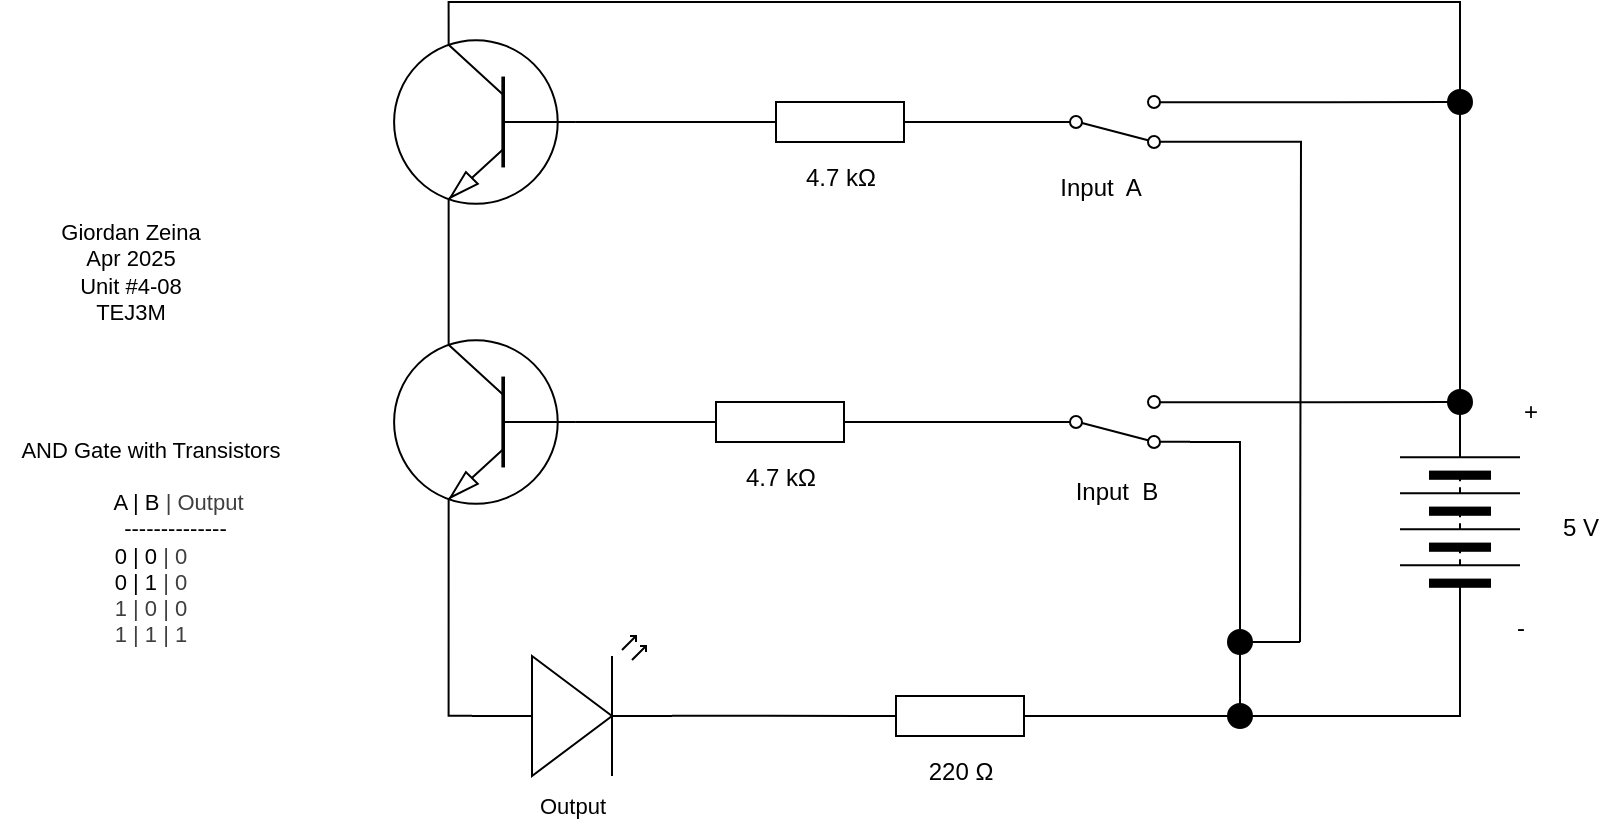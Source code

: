 <mxfile>
    <diagram id="BvqMlZEBjz63Au88WsNJ" name="Page-1">
        <mxGraphModel dx="635" dy="658" grid="1" gridSize="10" guides="1" tooltips="1" connect="1" arrows="1" fold="1" page="1" pageScale="1" pageWidth="827" pageHeight="1169" math="0" shadow="0">
            <root>
                <mxCell id="0"/>
                <mxCell id="1" parent="0"/>
                <mxCell id="2" value="&lt;div&gt;&lt;font color=&quot;#000000&quot;&gt;AND Gate with Transistors&lt;/font&gt;&lt;/div&gt;&lt;div&gt;&lt;font color=&quot;#000000&quot;&gt;&lt;br&gt;&lt;/font&gt;&lt;/div&gt;&lt;div&gt;&lt;span style=&quot;&quot;&gt;&amp;nbsp; &amp;nbsp; &amp;nbsp; &amp;nbsp; &amp;nbsp;A | B&amp;nbsp;&lt;/span&gt;&lt;span style=&quot;color: rgb(63, 63, 63); background-color: transparent;&quot;&gt;|&amp;nbsp;&lt;/span&gt;&lt;span style=&quot;color: rgb(63, 63, 63); background-color: transparent;&quot;&gt;Output&lt;/span&gt;&lt;/div&gt;&lt;div&gt;&lt;span style=&quot;&quot;&gt;&amp;nbsp; &amp;nbsp; &amp;nbsp; &amp;nbsp; --------------&lt;/span&gt;&lt;/div&gt;&lt;div&gt;&lt;span style=&quot;&quot;&gt;0 | 0&amp;nbsp;&lt;/span&gt;&lt;span style=&quot;color: rgb(63, 63, 63); background-color: transparent;&quot;&gt;|&lt;/span&gt;&lt;span style=&quot;color: rgb(63, 63, 63); background-color: transparent;&quot;&gt;&amp;nbsp;0&lt;/span&gt;&lt;/div&gt;&lt;div&gt;&lt;font color=&quot;#000000&quot;&gt;0 | 1&amp;nbsp;&lt;/font&gt;&lt;span style=&quot;color: rgb(63, 63, 63); background-color: transparent;&quot;&gt;|&lt;/span&gt;&lt;span style=&quot;color: rgb(63, 63, 63); background-color: transparent;&quot;&gt;&amp;nbsp;0&lt;/span&gt;&lt;/div&gt;&lt;div&gt;&lt;span style=&quot;color: rgb(63, 63, 63); background-color: transparent;&quot;&gt;1&amp;nbsp;&lt;/span&gt;&lt;span style=&quot;color: rgb(63, 63, 63); background-color: transparent;&quot;&gt;|&lt;/span&gt;&lt;span style=&quot;color: rgb(63, 63, 63); background-color: transparent;&quot;&gt;&amp;nbsp;0&amp;nbsp;&lt;/span&gt;&lt;span style=&quot;color: rgb(63, 63, 63); background-color: transparent;&quot;&gt;|&lt;/span&gt;&lt;span style=&quot;color: rgb(63, 63, 63); background-color: transparent;&quot;&gt;&amp;nbsp;0&lt;/span&gt;&lt;/div&gt;&lt;div&gt;&lt;span style=&quot;color: rgb(63, 63, 63); background-color: transparent;&quot;&gt;1&amp;nbsp;&lt;/span&gt;&lt;span style=&quot;color: rgb(63, 63, 63); background-color: transparent;&quot;&gt;|&lt;/span&gt;&lt;span style=&quot;color: rgb(63, 63, 63); background-color: transparent;&quot;&gt;&amp;nbsp;1&amp;nbsp;&lt;/span&gt;&lt;span style=&quot;color: rgb(63, 63, 63); background-color: transparent;&quot;&gt;|&lt;/span&gt;&lt;span style=&quot;color: rgb(63, 63, 63); background-color: transparent;&quot;&gt;&amp;nbsp;1&lt;/span&gt;&lt;/div&gt;" style="text;html=1;align=center;verticalAlign=middle;resizable=0;points=[];autosize=1;strokeColor=none;fillColor=none;fontFamily=Helvetica;fontSize=11;fontColor=default;labelBackgroundColor=none;" vertex="1" parent="1">
                    <mxGeometry x="10" y="300" width="150" height="120" as="geometry"/>
                </mxCell>
                <mxCell id="3" value="&lt;div&gt;&lt;font color=&quot;#000000&quot;&gt;Giordan Zeina&lt;/font&gt;&lt;/div&gt;&lt;div&gt;&lt;font color=&quot;#000000&quot;&gt;Apr 2025&lt;/font&gt;&lt;/div&gt;&lt;div&gt;&lt;font color=&quot;#000000&quot;&gt;Unit #4-08&lt;/font&gt;&lt;/div&gt;&lt;div&gt;&lt;font color=&quot;#000000&quot;&gt;TEJ3M&lt;/font&gt;&lt;/div&gt;" style="text;html=1;align=center;verticalAlign=middle;resizable=0;points=[];autosize=1;strokeColor=none;fillColor=none;fontFamily=Helvetica;fontSize=11;fontColor=default;labelBackgroundColor=none;" vertex="1" parent="1">
                    <mxGeometry x="30" y="190" width="90" height="70" as="geometry"/>
                </mxCell>
                <mxCell id="4" value="" style="pointerEvents=1;verticalLabelPosition=bottom;shadow=0;dashed=0;align=center;html=1;verticalAlign=top;shape=mxgraph.electrical.resistors.resistor_1;" vertex="1" parent="1">
                    <mxGeometry x="440" y="437" width="100" height="20" as="geometry"/>
                </mxCell>
                <mxCell id="5" value="" style="pointerEvents=1;verticalLabelPosition=bottom;shadow=0;dashed=0;align=center;html=1;verticalAlign=top;shape=mxgraph.electrical.resistors.resistor_1;" vertex="1" parent="1">
                    <mxGeometry x="350" y="290" width="100" height="20" as="geometry"/>
                </mxCell>
                <mxCell id="6" value="" style="pointerEvents=1;verticalLabelPosition=bottom;shadow=0;dashed=0;align=center;html=1;verticalAlign=top;shape=mxgraph.electrical.resistors.resistor_1;" vertex="1" parent="1">
                    <mxGeometry x="380" y="140" width="100" height="20" as="geometry"/>
                </mxCell>
                <mxCell id="7" value="" style="verticalLabelPosition=bottom;shadow=0;dashed=0;align=center;html=1;verticalAlign=top;shape=mxgraph.electrical.transistors.npn_transistor_1;flipH=1;" vertex="1" parent="1">
                    <mxGeometry x="205" y="250" width="95" height="100" as="geometry"/>
                </mxCell>
                <mxCell id="8" value="" style="verticalLabelPosition=bottom;shadow=0;dashed=0;align=center;html=1;verticalAlign=top;shape=mxgraph.electrical.transistors.npn_transistor_1;flipH=1;" vertex="1" parent="1">
                    <mxGeometry x="205" y="100" width="95" height="100" as="geometry"/>
                </mxCell>
                <mxCell id="34" style="edgeStyle=orthogonalEdgeStyle;shape=connector;curved=0;rounded=0;html=1;exitX=1;exitY=0.12;exitDx=0;exitDy=0;strokeColor=default;align=center;verticalAlign=middle;fontFamily=Helvetica;fontSize=11;fontColor=default;labelBackgroundColor=default;endArrow=oval;endFill=1;endSize=12;" edge="1" parent="1" source="9">
                    <mxGeometry relative="1" as="geometry">
                        <mxPoint x="740" y="290" as="targetPoint"/>
                    </mxGeometry>
                </mxCell>
                <mxCell id="36" style="edgeStyle=orthogonalEdgeStyle;shape=connector;curved=0;rounded=0;html=1;strokeColor=default;align=center;verticalAlign=middle;fontFamily=Helvetica;fontSize=11;fontColor=default;labelBackgroundColor=default;endArrow=oval;endFill=1;endSize=12;" edge="1" parent="1">
                    <mxGeometry relative="1" as="geometry">
                        <mxPoint x="630" y="447" as="targetPoint"/>
                        <mxPoint x="620" y="310" as="sourcePoint"/>
                        <Array as="points">
                            <mxPoint x="605" y="310"/>
                            <mxPoint x="631" y="310"/>
                        </Array>
                    </mxGeometry>
                </mxCell>
                <mxCell id="9" value="" style="html=1;shape=mxgraph.electrical.electro-mechanical.twoWaySwitch;aspect=fixed;elSwitchState=2;flipV=1;" vertex="1" parent="1">
                    <mxGeometry x="530" y="287" width="75" height="26" as="geometry"/>
                </mxCell>
                <mxCell id="32" style="edgeStyle=orthogonalEdgeStyle;shape=connector;curved=0;rounded=0;html=1;exitX=1;exitY=0.12;exitDx=0;exitDy=0;strokeColor=default;align=center;verticalAlign=middle;fontFamily=Helvetica;fontSize=11;fontColor=default;labelBackgroundColor=default;endArrow=oval;endFill=1;endSize=12;" edge="1" parent="1" source="10">
                    <mxGeometry relative="1" as="geometry">
                        <mxPoint x="740" y="140" as="targetPoint"/>
                    </mxGeometry>
                </mxCell>
                <mxCell id="39" style="edgeStyle=orthogonalEdgeStyle;shape=connector;curved=0;rounded=0;html=1;exitX=1;exitY=0.88;exitDx=0;exitDy=0;strokeColor=default;align=center;verticalAlign=middle;fontFamily=Helvetica;fontSize=11;fontColor=default;labelBackgroundColor=default;endArrow=none;endFill=0;endSize=12;" edge="1" parent="1" source="10">
                    <mxGeometry relative="1" as="geometry">
                        <mxPoint x="660" y="410" as="targetPoint"/>
                    </mxGeometry>
                </mxCell>
                <mxCell id="10" value="" style="html=1;shape=mxgraph.electrical.electro-mechanical.twoWaySwitch;aspect=fixed;elSwitchState=2;flipH=0;flipV=1;" vertex="1" parent="1">
                    <mxGeometry x="530" y="137" width="75" height="26" as="geometry"/>
                </mxCell>
                <mxCell id="11" value="" style="verticalLabelPosition=bottom;shadow=0;dashed=0;align=center;html=1;verticalAlign=top;shape=mxgraph.electrical.opto_electronics.led_2;pointerEvents=1;" vertex="1" parent="1">
                    <mxGeometry x="246" y="407" width="100" height="70" as="geometry"/>
                </mxCell>
                <mxCell id="12" value="" style="pointerEvents=1;verticalLabelPosition=bottom;shadow=0;dashed=0;align=center;html=1;verticalAlign=top;shape=mxgraph.electrical.miscellaneous.batteryStack;rotation=-90;" vertex="1" parent="1">
                    <mxGeometry x="690" y="320" width="100" height="60" as="geometry"/>
                </mxCell>
                <mxCell id="14" value="220&amp;nbsp;Ω" style="text;html=1;align=center;verticalAlign=middle;resizable=0;points=[];autosize=1;strokeColor=none;fillColor=none;" vertex="1" parent="1">
                    <mxGeometry x="460" y="460" width="60" height="30" as="geometry"/>
                </mxCell>
                <mxCell id="15" value="4.7 kΩ" style="text;html=1;align=center;verticalAlign=middle;resizable=0;points=[];autosize=1;strokeColor=none;fillColor=none;" vertex="1" parent="1">
                    <mxGeometry x="370" y="313" width="60" height="30" as="geometry"/>
                </mxCell>
                <mxCell id="16" value="4.7 kΩ" style="text;html=1;align=center;verticalAlign=middle;resizable=0;points=[];autosize=1;strokeColor=none;fillColor=none;" vertex="1" parent="1">
                    <mxGeometry x="400" y="163" width="60" height="30" as="geometry"/>
                </mxCell>
                <mxCell id="17" value="Input&amp;nbsp; A" style="text;html=1;align=center;verticalAlign=middle;resizable=0;points=[];autosize=1;strokeColor=none;fillColor=none;" vertex="1" parent="1">
                    <mxGeometry x="530" y="168" width="60" height="30" as="geometry"/>
                </mxCell>
                <mxCell id="19" value="Input&amp;nbsp; B" style="text;html=1;align=center;verticalAlign=middle;resizable=0;points=[];autosize=1;strokeColor=none;fillColor=none;" vertex="1" parent="1">
                    <mxGeometry x="537.5" y="320" width="60" height="30" as="geometry"/>
                </mxCell>
                <mxCell id="20" value="5 V" style="text;html=1;align=center;verticalAlign=middle;resizable=0;points=[];autosize=1;strokeColor=none;fillColor=none;" vertex="1" parent="1">
                    <mxGeometry x="780" y="338" width="40" height="30" as="geometry"/>
                </mxCell>
                <mxCell id="21" value="-" style="text;html=1;align=center;verticalAlign=middle;resizable=0;points=[];autosize=1;strokeColor=none;fillColor=none;" vertex="1" parent="1">
                    <mxGeometry x="755" y="388" width="30" height="30" as="geometry"/>
                </mxCell>
                <mxCell id="22" value="+" style="text;html=1;align=center;verticalAlign=middle;resizable=0;points=[];autosize=1;strokeColor=none;fillColor=none;" vertex="1" parent="1">
                    <mxGeometry x="760" y="280" width="30" height="30" as="geometry"/>
                </mxCell>
                <mxCell id="23" style="html=1;exitX=1;exitY=0.5;exitDx=0;exitDy=0;entryX=0.7;entryY=0;entryDx=0;entryDy=0;entryPerimeter=0;endArrow=none;endFill=0;edgeStyle=orthogonalEdgeStyle;rounded=0;curved=0;" edge="1" parent="1" source="12" target="8">
                    <mxGeometry relative="1" as="geometry"/>
                </mxCell>
                <mxCell id="24" style="edgeStyle=orthogonalEdgeStyle;shape=connector;curved=0;rounded=0;html=1;exitX=0;exitY=0.5;exitDx=0;exitDy=0;exitPerimeter=0;entryX=0;entryY=0.5;entryDx=0;entryDy=0;entryPerimeter=0;strokeColor=default;align=center;verticalAlign=middle;fontFamily=Helvetica;fontSize=11;fontColor=default;labelBackgroundColor=default;endArrow=none;endFill=0;" edge="1" parent="1" source="6" target="8">
                    <mxGeometry relative="1" as="geometry"/>
                </mxCell>
                <mxCell id="25" style="edgeStyle=orthogonalEdgeStyle;shape=connector;curved=0;rounded=0;html=1;exitX=0;exitY=0.5;exitDx=0;exitDy=0;entryX=1;entryY=0.5;entryDx=0;entryDy=0;entryPerimeter=0;strokeColor=default;align=center;verticalAlign=middle;fontFamily=Helvetica;fontSize=11;fontColor=default;labelBackgroundColor=default;endArrow=none;endFill=0;" edge="1" parent="1" source="10" target="6">
                    <mxGeometry relative="1" as="geometry"/>
                </mxCell>
                <mxCell id="26" style="edgeStyle=orthogonalEdgeStyle;shape=connector;curved=0;rounded=0;html=1;exitX=0.7;exitY=1;exitDx=0;exitDy=0;exitPerimeter=0;entryX=0.7;entryY=0;entryDx=0;entryDy=0;entryPerimeter=0;strokeColor=default;align=center;verticalAlign=middle;fontFamily=Helvetica;fontSize=11;fontColor=default;labelBackgroundColor=default;endArrow=none;endFill=0;" edge="1" parent="1" source="8" target="7">
                    <mxGeometry relative="1" as="geometry"/>
                </mxCell>
                <mxCell id="27" style="edgeStyle=orthogonalEdgeStyle;shape=connector;curved=0;rounded=0;html=1;exitX=0;exitY=0.5;exitDx=0;exitDy=0;exitPerimeter=0;entryX=0;entryY=0.5;entryDx=0;entryDy=0;entryPerimeter=0;strokeColor=default;align=center;verticalAlign=middle;fontFamily=Helvetica;fontSize=11;fontColor=default;labelBackgroundColor=default;endArrow=none;endFill=0;" edge="1" parent="1" source="5" target="7">
                    <mxGeometry relative="1" as="geometry"/>
                </mxCell>
                <mxCell id="28" style="edgeStyle=orthogonalEdgeStyle;shape=connector;curved=0;rounded=0;html=1;exitX=0;exitY=0.5;exitDx=0;exitDy=0;entryX=1;entryY=0.5;entryDx=0;entryDy=0;entryPerimeter=0;strokeColor=default;align=center;verticalAlign=middle;fontFamily=Helvetica;fontSize=11;fontColor=default;labelBackgroundColor=default;endArrow=none;endFill=0;" edge="1" parent="1" source="9" target="5">
                    <mxGeometry relative="1" as="geometry"/>
                </mxCell>
                <mxCell id="29" style="edgeStyle=orthogonalEdgeStyle;shape=connector;curved=0;rounded=0;html=1;exitX=0.7;exitY=1;exitDx=0;exitDy=0;exitPerimeter=0;entryX=0;entryY=0.57;entryDx=0;entryDy=0;entryPerimeter=0;strokeColor=default;align=center;verticalAlign=middle;fontFamily=Helvetica;fontSize=11;fontColor=default;labelBackgroundColor=default;endArrow=none;endFill=0;" edge="1" parent="1" source="7" target="11">
                    <mxGeometry relative="1" as="geometry"/>
                </mxCell>
                <mxCell id="30" style="edgeStyle=orthogonalEdgeStyle;shape=connector;curved=0;rounded=0;html=1;exitX=1;exitY=0.57;exitDx=0;exitDy=0;exitPerimeter=0;entryX=0;entryY=0.5;entryDx=0;entryDy=0;entryPerimeter=0;strokeColor=default;align=center;verticalAlign=middle;fontFamily=Helvetica;fontSize=11;fontColor=default;labelBackgroundColor=default;endArrow=none;endFill=0;" edge="1" parent="1" source="11" target="4">
                    <mxGeometry relative="1" as="geometry"/>
                </mxCell>
                <mxCell id="31" style="edgeStyle=orthogonalEdgeStyle;shape=connector;curved=0;rounded=0;html=1;exitX=0;exitY=0.5;exitDx=0;exitDy=0;entryX=1;entryY=0.5;entryDx=0;entryDy=0;entryPerimeter=0;strokeColor=default;align=center;verticalAlign=middle;fontFamily=Helvetica;fontSize=11;fontColor=default;labelBackgroundColor=default;endArrow=none;endFill=0;" edge="1" parent="1" source="12" target="4">
                    <mxGeometry relative="1" as="geometry"/>
                </mxCell>
                <mxCell id="40" style="edgeStyle=orthogonalEdgeStyle;shape=connector;curved=0;rounded=0;html=1;entryX=0;entryY=0.5;entryDx=0;entryDy=0;entryPerimeter=0;strokeColor=default;align=center;verticalAlign=middle;fontFamily=Helvetica;fontSize=11;fontColor=default;labelBackgroundColor=default;endArrow=none;endFill=0;startArrow=oval;startFill=1;endSize=6;startSize=12;" edge="1" parent="1">
                    <mxGeometry relative="1" as="geometry">
                        <mxPoint x="630" y="410" as="sourcePoint"/>
                        <mxPoint x="660" y="410" as="targetPoint"/>
                    </mxGeometry>
                </mxCell>
                <mxCell id="41" value="Output" style="text;html=1;align=center;verticalAlign=middle;resizable=0;points=[];autosize=1;strokeColor=none;fillColor=none;fontFamily=Helvetica;fontSize=11;fontColor=default;labelBackgroundColor=default;" vertex="1" parent="1">
                    <mxGeometry x="266" y="477" width="60" height="30" as="geometry"/>
                </mxCell>
            </root>
        </mxGraphModel>
    </diagram>
</mxfile>